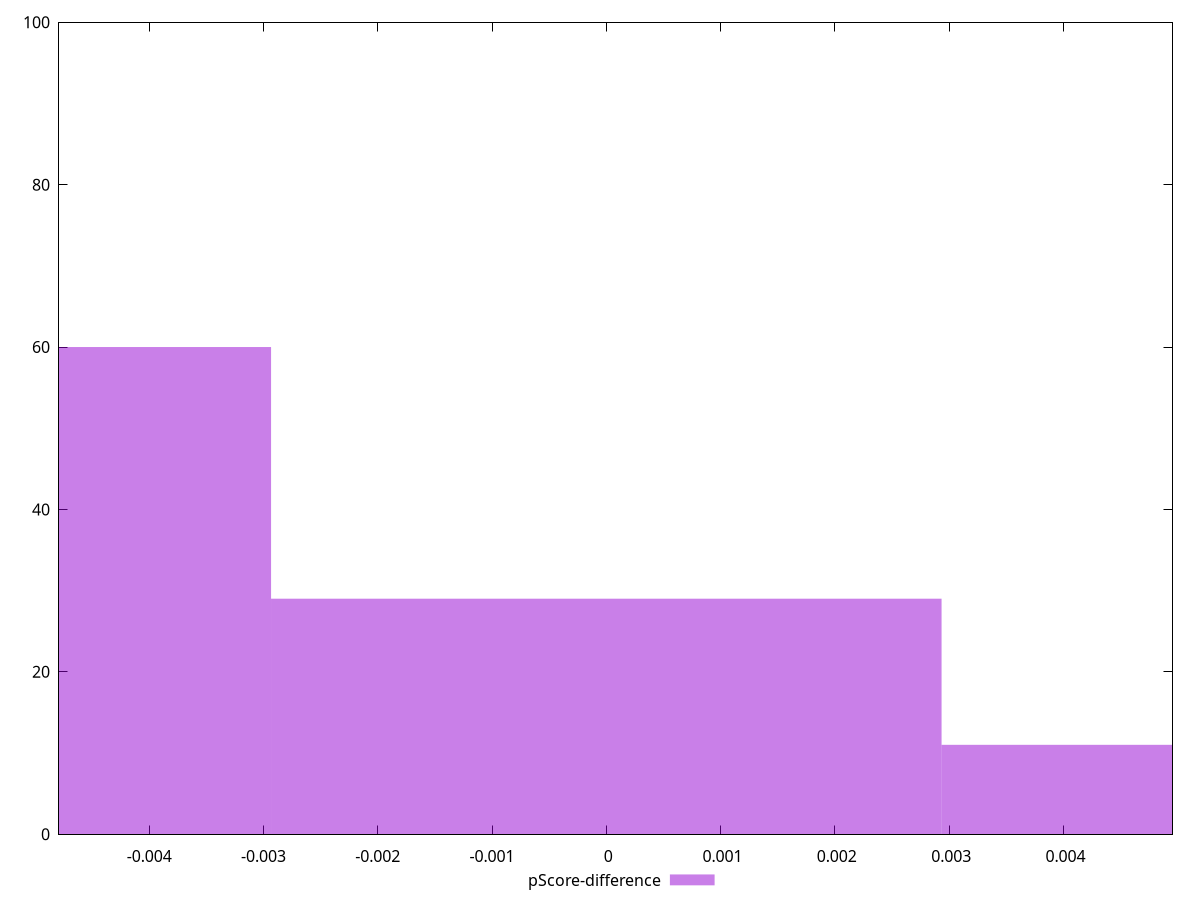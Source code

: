 reset

$pScoreDifference <<EOF
0.005867360635917013 11
-0.005867360635917013 60
0 29
EOF

set key outside below
set boxwidth 0.005867360635917013
set xrange [-0.004789358104823449:0.0049546038345720245]
set yrange [0:100]
set trange [0:100]
set style fill transparent solid 0.5 noborder
set terminal svg size 640, 490 enhanced background rgb 'white'
set output "reports/report_00033_2021-03-01T14-23-16.841Z/first-meaningful-paint/samples/astro-cached/pScore-difference/histogram.svg"

plot $pScoreDifference title "pScore-difference" with boxes

reset

